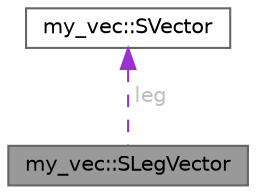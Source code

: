 digraph "my_vec::SLegVector"
{
 // LATEX_PDF_SIZE
  bgcolor="transparent";
  edge [fontname=Helvetica,fontsize=10,labelfontname=Helvetica,labelfontsize=10];
  node [fontname=Helvetica,fontsize=10,shape=box,height=0.2,width=0.4];
  Node1 [id="Node000001",label="my_vec::SLegVector",height=0.2,width=0.4,color="gray40", fillcolor="grey60", style="filled", fontcolor="black",tooltip=" "];
  Node2 -> Node1 [id="edge1_Node000001_Node000002",dir="back",color="darkorchid3",style="dashed",tooltip=" ",label=" leg",fontcolor="grey" ];
  Node2 [id="Node000002",label="my_vec::SVector",height=0.2,width=0.4,color="gray40", fillcolor="white", style="filled",URL="$structmy__vec_1_1_s_vector.html",tooltip="ベクトルを表す構造体"];
}
